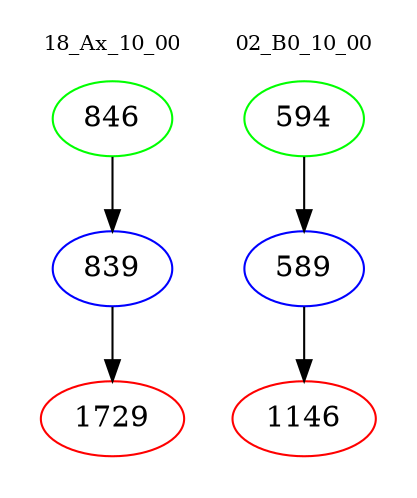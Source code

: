digraph{
subgraph cluster_0 {
color = white
label = "18_Ax_10_00";
fontsize=10;
T0_846 [label="846", color="green"]
T0_846 -> T0_839 [color="black"]
T0_839 [label="839", color="blue"]
T0_839 -> T0_1729 [color="black"]
T0_1729 [label="1729", color="red"]
}
subgraph cluster_1 {
color = white
label = "02_B0_10_00";
fontsize=10;
T1_594 [label="594", color="green"]
T1_594 -> T1_589 [color="black"]
T1_589 [label="589", color="blue"]
T1_589 -> T1_1146 [color="black"]
T1_1146 [label="1146", color="red"]
}
}
